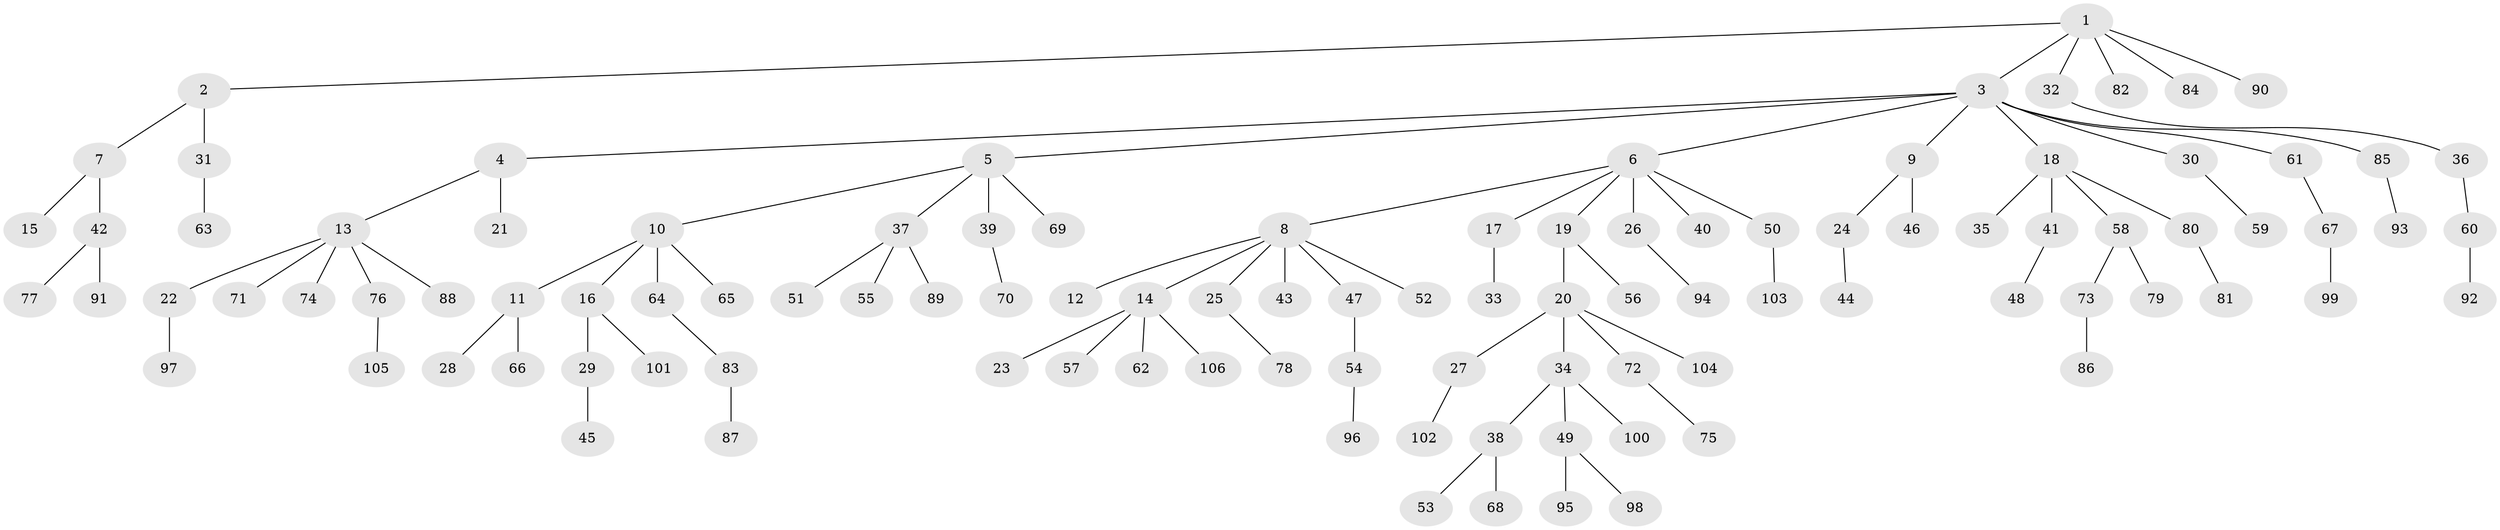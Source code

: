 // Generated by graph-tools (version 1.1) at 2025/36/03/09/25 02:36:29]
// undirected, 106 vertices, 105 edges
graph export_dot {
graph [start="1"]
  node [color=gray90,style=filled];
  1;
  2;
  3;
  4;
  5;
  6;
  7;
  8;
  9;
  10;
  11;
  12;
  13;
  14;
  15;
  16;
  17;
  18;
  19;
  20;
  21;
  22;
  23;
  24;
  25;
  26;
  27;
  28;
  29;
  30;
  31;
  32;
  33;
  34;
  35;
  36;
  37;
  38;
  39;
  40;
  41;
  42;
  43;
  44;
  45;
  46;
  47;
  48;
  49;
  50;
  51;
  52;
  53;
  54;
  55;
  56;
  57;
  58;
  59;
  60;
  61;
  62;
  63;
  64;
  65;
  66;
  67;
  68;
  69;
  70;
  71;
  72;
  73;
  74;
  75;
  76;
  77;
  78;
  79;
  80;
  81;
  82;
  83;
  84;
  85;
  86;
  87;
  88;
  89;
  90;
  91;
  92;
  93;
  94;
  95;
  96;
  97;
  98;
  99;
  100;
  101;
  102;
  103;
  104;
  105;
  106;
  1 -- 2;
  1 -- 3;
  1 -- 32;
  1 -- 82;
  1 -- 84;
  1 -- 90;
  2 -- 7;
  2 -- 31;
  3 -- 4;
  3 -- 5;
  3 -- 6;
  3 -- 9;
  3 -- 18;
  3 -- 30;
  3 -- 61;
  3 -- 85;
  4 -- 13;
  4 -- 21;
  5 -- 10;
  5 -- 37;
  5 -- 39;
  5 -- 69;
  6 -- 8;
  6 -- 17;
  6 -- 19;
  6 -- 26;
  6 -- 40;
  6 -- 50;
  7 -- 15;
  7 -- 42;
  8 -- 12;
  8 -- 14;
  8 -- 25;
  8 -- 43;
  8 -- 47;
  8 -- 52;
  9 -- 24;
  9 -- 46;
  10 -- 11;
  10 -- 16;
  10 -- 64;
  10 -- 65;
  11 -- 28;
  11 -- 66;
  13 -- 22;
  13 -- 71;
  13 -- 74;
  13 -- 76;
  13 -- 88;
  14 -- 23;
  14 -- 57;
  14 -- 62;
  14 -- 106;
  16 -- 29;
  16 -- 101;
  17 -- 33;
  18 -- 35;
  18 -- 41;
  18 -- 58;
  18 -- 80;
  19 -- 20;
  19 -- 56;
  20 -- 27;
  20 -- 34;
  20 -- 72;
  20 -- 104;
  22 -- 97;
  24 -- 44;
  25 -- 78;
  26 -- 94;
  27 -- 102;
  29 -- 45;
  30 -- 59;
  31 -- 63;
  32 -- 36;
  34 -- 38;
  34 -- 49;
  34 -- 100;
  36 -- 60;
  37 -- 51;
  37 -- 55;
  37 -- 89;
  38 -- 53;
  38 -- 68;
  39 -- 70;
  41 -- 48;
  42 -- 77;
  42 -- 91;
  47 -- 54;
  49 -- 95;
  49 -- 98;
  50 -- 103;
  54 -- 96;
  58 -- 73;
  58 -- 79;
  60 -- 92;
  61 -- 67;
  64 -- 83;
  67 -- 99;
  72 -- 75;
  73 -- 86;
  76 -- 105;
  80 -- 81;
  83 -- 87;
  85 -- 93;
}
